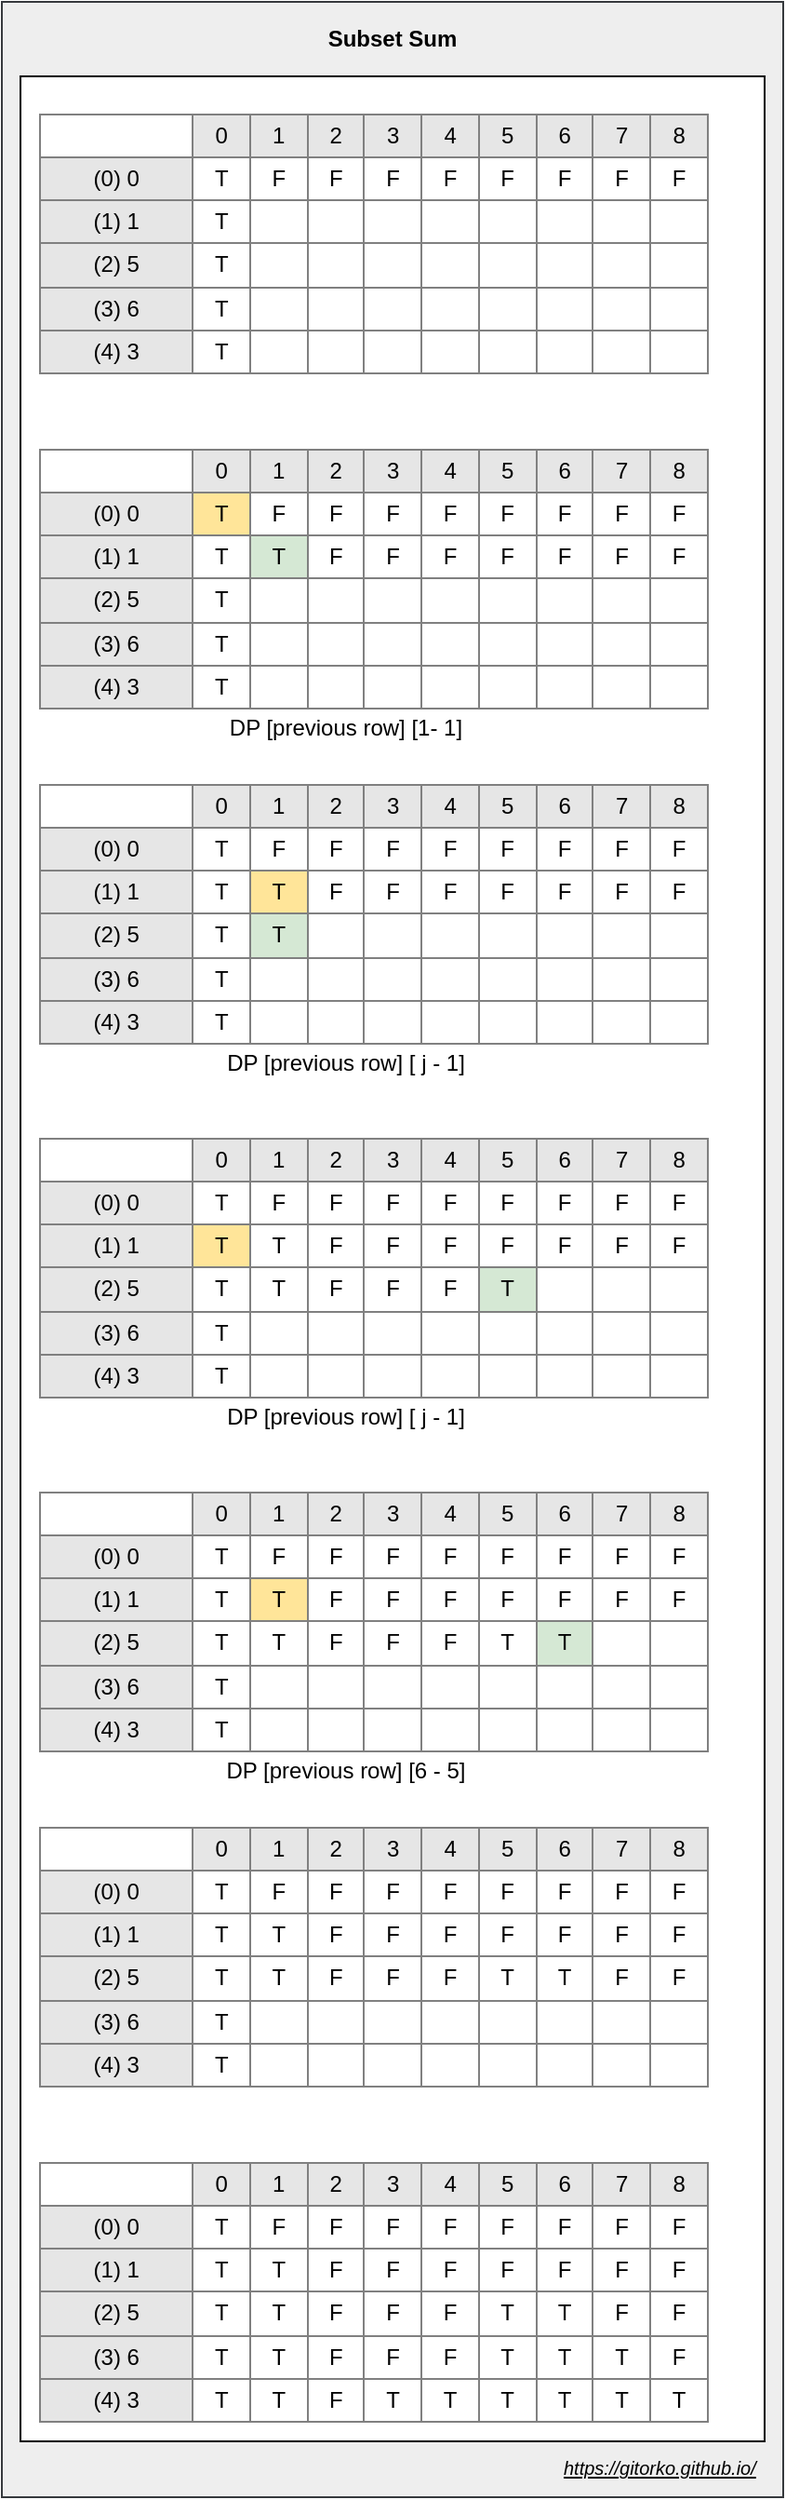 <mxfile version="12.6.5" type="device"><diagram id="l_gKkpV8gHAn2WTWgXcG" name="Page-1"><mxGraphModel dx="632" dy="1687" grid="1" gridSize="10" guides="1" tooltips="1" connect="1" arrows="1" fold="1" page="1" pageScale="1" pageWidth="500" pageHeight="1200" math="0" shadow="0"><root><mxCell id="0"/><mxCell id="1" parent="0"/><mxCell id="32xTqW1vsjAAkimX4aer-8" value="" style="rounded=0;whiteSpace=wrap;html=1;fillColor=#eeeeee;strokeColor=#36393d;" vertex="1" parent="1"><mxGeometry x="20" y="-20" width="420" height="1340" as="geometry"/></mxCell><mxCell id="32xTqW1vsjAAkimX4aer-7" value="" style="rounded=0;whiteSpace=wrap;html=1;" vertex="1" parent="1"><mxGeometry x="30" y="20" width="400" height="1270" as="geometry"/></mxCell><mxCell id="OYWhIVPoLaPDVIx-nMd9-1" value="&lt;table border=&quot;1&quot; width=&quot;100%&quot; style=&quot;width: 100% ; height: 100% ; border-collapse: collapse&quot;&gt;&lt;tbody&gt;&lt;tr&gt;&lt;td align=&quot;center&quot;&gt;&lt;br&gt;&lt;/td&gt;&lt;td align=&quot;center&quot; style=&quot;background-color: rgb(230 , 230 , 230)&quot;&gt;0&lt;/td&gt;&lt;td align=&quot;center&quot; style=&quot;background-color: rgb(230 , 230 , 230)&quot;&gt;1&lt;/td&gt;&lt;td style=&quot;text-align: center ; background-color: rgb(230 , 230 , 230)&quot;&gt;2&lt;/td&gt;&lt;td style=&quot;text-align: center ; background-color: rgb(230 , 230 , 230)&quot;&gt;3&lt;/td&gt;&lt;td style=&quot;text-align: center ; background-color: rgb(230 , 230 , 230)&quot;&gt;4&lt;/td&gt;&lt;td style=&quot;text-align: center ; background-color: rgb(230 , 230 , 230)&quot;&gt;5&lt;/td&gt;&lt;td style=&quot;text-align: center ; background-color: rgb(230 , 230 , 230)&quot;&gt;6&lt;/td&gt;&lt;td style=&quot;text-align: center ; background-color: rgb(230 , 230 , 230)&quot;&gt;7&lt;/td&gt;&lt;td style=&quot;text-align: center ; background-color: rgb(230 , 230 , 230)&quot;&gt;8&lt;/td&gt;&lt;/tr&gt;&lt;tr&gt;&lt;td style=&quot;text-align: center ; background-color: rgb(230 , 230 , 230)&quot;&gt;(0) 0&lt;/td&gt;&lt;td align=&quot;center&quot;&gt;T&lt;/td&gt;&lt;td align=&quot;center&quot;&gt;F&lt;/td&gt;&lt;td style=&quot;text-align: center&quot;&gt;F&lt;/td&gt;&lt;td style=&quot;text-align: center&quot;&gt;F&lt;/td&gt;&lt;td style=&quot;text-align: center&quot;&gt;F&lt;/td&gt;&lt;td style=&quot;text-align: center&quot;&gt;F&lt;/td&gt;&lt;td style=&quot;text-align: center&quot;&gt;F&lt;/td&gt;&lt;td style=&quot;text-align: center&quot;&gt;F&lt;/td&gt;&lt;td style=&quot;text-align: center&quot;&gt;F&lt;/td&gt;&lt;/tr&gt;&lt;tr&gt;&lt;td align=&quot;center&quot; style=&quot;background-color: rgb(230 , 230 , 230)&quot;&gt;(1) 1&lt;/td&gt;&lt;td align=&quot;center&quot;&gt;T&lt;/td&gt;&lt;td align=&quot;center&quot;&gt;&lt;br&gt;&lt;/td&gt;&lt;td&gt;&lt;br&gt;&lt;/td&gt;&lt;td&gt;&lt;br&gt;&lt;/td&gt;&lt;td&gt;&lt;br&gt;&lt;/td&gt;&lt;td&gt;&lt;br&gt;&lt;/td&gt;&lt;td&gt;&lt;br&gt;&lt;/td&gt;&lt;td&gt;&lt;br&gt;&lt;/td&gt;&lt;td&gt;&lt;br&gt;&lt;/td&gt;&lt;/tr&gt;&lt;tr&gt;&lt;td style=&quot;text-align: center ; background-color: rgb(230 , 230 , 230)&quot;&gt;(2) 5&lt;/td&gt;&lt;td style=&quot;text-align: center&quot;&gt;T&lt;/td&gt;&lt;td&gt;&lt;br&gt;&lt;/td&gt;&lt;td&gt;&lt;br&gt;&lt;/td&gt;&lt;td&gt;&lt;br&gt;&lt;/td&gt;&lt;td&gt;&lt;br&gt;&lt;/td&gt;&lt;td&gt;&lt;br&gt;&lt;/td&gt;&lt;td&gt;&lt;br&gt;&lt;/td&gt;&lt;td&gt;&lt;br&gt;&lt;/td&gt;&lt;td&gt;&lt;br&gt;&lt;/td&gt;&lt;/tr&gt;&lt;tr&gt;&lt;td style=&quot;text-align: center ; background-color: rgb(230 , 230 , 230)&quot;&gt;(3) 6&lt;/td&gt;&lt;td style=&quot;text-align: center&quot;&gt;T&lt;/td&gt;&lt;td&gt;&lt;br&gt;&lt;/td&gt;&lt;td&gt;&lt;br&gt;&lt;/td&gt;&lt;td&gt;&lt;br&gt;&lt;/td&gt;&lt;td&gt;&lt;br&gt;&lt;/td&gt;&lt;td&gt;&lt;br&gt;&lt;/td&gt;&lt;td&gt;&lt;br&gt;&lt;/td&gt;&lt;td&gt;&lt;br&gt;&lt;/td&gt;&lt;td&gt;&lt;br&gt;&lt;/td&gt;&lt;/tr&gt;&lt;tr&gt;&lt;td style=&quot;text-align: center ; background-color: rgb(230 , 230 , 230)&quot;&gt;(4) 3&lt;/td&gt;&lt;td style=&quot;text-align: center&quot;&gt;T&lt;/td&gt;&lt;td&gt;&lt;br&gt;&lt;/td&gt;&lt;td&gt;&lt;br&gt;&lt;/td&gt;&lt;td&gt;&lt;br&gt;&lt;/td&gt;&lt;td&gt;&lt;br&gt;&lt;/td&gt;&lt;td&gt;&lt;br&gt;&lt;/td&gt;&lt;td&gt;&lt;br&gt;&lt;/td&gt;&lt;td&gt;&lt;br&gt;&lt;/td&gt;&lt;td&gt;&lt;br&gt;&lt;/td&gt;&lt;/tr&gt;&lt;/tbody&gt;&lt;/table&gt;" style="text;html=1;strokeColor=none;fillColor=none;overflow=fill;" parent="1" vertex="1"><mxGeometry x="40" y="40" width="360" height="140" as="geometry"/></mxCell><mxCell id="32xTqW1vsjAAkimX4aer-1" value="&lt;table border=&quot;1&quot; width=&quot;100%&quot; style=&quot;width: 100% ; height: 100% ; border-collapse: collapse&quot;&gt;&lt;tbody&gt;&lt;tr&gt;&lt;td align=&quot;center&quot;&gt;&lt;br&gt;&lt;/td&gt;&lt;td align=&quot;center&quot; style=&quot;background-color: rgb(230 , 230 , 230)&quot;&gt;0&lt;/td&gt;&lt;td align=&quot;center&quot; style=&quot;background-color: rgb(230 , 230 , 230)&quot;&gt;1&lt;/td&gt;&lt;td style=&quot;text-align: center ; background-color: rgb(230 , 230 , 230)&quot;&gt;2&lt;/td&gt;&lt;td style=&quot;text-align: center ; background-color: rgb(230 , 230 , 230)&quot;&gt;3&lt;/td&gt;&lt;td style=&quot;text-align: center ; background-color: rgb(230 , 230 , 230)&quot;&gt;4&lt;/td&gt;&lt;td style=&quot;text-align: center ; background-color: rgb(230 , 230 , 230)&quot;&gt;5&lt;/td&gt;&lt;td style=&quot;text-align: center ; background-color: rgb(230 , 230 , 230)&quot;&gt;6&lt;/td&gt;&lt;td style=&quot;text-align: center ; background-color: rgb(230 , 230 , 230)&quot;&gt;7&lt;/td&gt;&lt;td style=&quot;text-align: center ; background-color: rgb(230 , 230 , 230)&quot;&gt;8&lt;/td&gt;&lt;/tr&gt;&lt;tr&gt;&lt;td style=&quot;text-align: center ; background-color: rgb(230 , 230 , 230)&quot;&gt;(0) 0&lt;/td&gt;&lt;td align=&quot;center&quot; style=&quot;background-color: rgb(255 , 229 , 153)&quot;&gt;T&lt;/td&gt;&lt;td align=&quot;center&quot;&gt;F&lt;/td&gt;&lt;td style=&quot;text-align: center&quot;&gt;F&lt;/td&gt;&lt;td style=&quot;text-align: center&quot;&gt;F&lt;/td&gt;&lt;td style=&quot;text-align: center&quot;&gt;F&lt;/td&gt;&lt;td style=&quot;text-align: center&quot;&gt;F&lt;/td&gt;&lt;td style=&quot;text-align: center&quot;&gt;F&lt;/td&gt;&lt;td style=&quot;text-align: center&quot;&gt;F&lt;/td&gt;&lt;td style=&quot;text-align: center&quot;&gt;F&lt;/td&gt;&lt;/tr&gt;&lt;tr&gt;&lt;td align=&quot;center&quot; style=&quot;background-color: rgb(230 , 230 , 230)&quot;&gt;(1) 1&lt;/td&gt;&lt;td align=&quot;center&quot;&gt;T&lt;/td&gt;&lt;td align=&quot;center&quot; style=&quot;background-color: rgb(213 , 232 , 212)&quot;&gt;T&lt;/td&gt;&lt;td style=&quot;text-align: center&quot;&gt;F&lt;/td&gt;&lt;td style=&quot;text-align: center&quot;&gt;F&lt;/td&gt;&lt;td style=&quot;text-align: center&quot;&gt;F&lt;/td&gt;&lt;td style=&quot;text-align: center&quot;&gt;F&lt;/td&gt;&lt;td style=&quot;text-align: center&quot;&gt;F&lt;/td&gt;&lt;td style=&quot;text-align: center&quot;&gt;F&lt;/td&gt;&lt;td style=&quot;text-align: center&quot;&gt;F&lt;/td&gt;&lt;/tr&gt;&lt;tr&gt;&lt;td style=&quot;text-align: center ; background-color: rgb(230 , 230 , 230)&quot;&gt;(2) 5&lt;/td&gt;&lt;td style=&quot;text-align: center&quot;&gt;T&lt;/td&gt;&lt;td&gt;&lt;br&gt;&lt;/td&gt;&lt;td&gt;&lt;br&gt;&lt;/td&gt;&lt;td&gt;&lt;br&gt;&lt;/td&gt;&lt;td&gt;&lt;br&gt;&lt;/td&gt;&lt;td&gt;&lt;br&gt;&lt;/td&gt;&lt;td&gt;&lt;br&gt;&lt;/td&gt;&lt;td&gt;&lt;br&gt;&lt;/td&gt;&lt;td&gt;&lt;br&gt;&lt;/td&gt;&lt;/tr&gt;&lt;tr&gt;&lt;td style=&quot;text-align: center ; background-color: rgb(230 , 230 , 230)&quot;&gt;(3) 6&lt;/td&gt;&lt;td style=&quot;text-align: center&quot;&gt;T&lt;/td&gt;&lt;td&gt;&lt;br&gt;&lt;/td&gt;&lt;td&gt;&lt;br&gt;&lt;/td&gt;&lt;td&gt;&lt;br&gt;&lt;/td&gt;&lt;td&gt;&lt;br&gt;&lt;/td&gt;&lt;td&gt;&lt;br&gt;&lt;/td&gt;&lt;td&gt;&lt;br&gt;&lt;/td&gt;&lt;td&gt;&lt;br&gt;&lt;/td&gt;&lt;td&gt;&lt;br&gt;&lt;/td&gt;&lt;/tr&gt;&lt;tr&gt;&lt;td style=&quot;text-align: center ; background-color: rgb(230 , 230 , 230)&quot;&gt;(4) 3&lt;/td&gt;&lt;td style=&quot;text-align: center&quot;&gt;T&lt;/td&gt;&lt;td&gt;&lt;br&gt;&lt;/td&gt;&lt;td&gt;&lt;br&gt;&lt;/td&gt;&lt;td&gt;&lt;br&gt;&lt;/td&gt;&lt;td&gt;&lt;br&gt;&lt;/td&gt;&lt;td&gt;&lt;br&gt;&lt;/td&gt;&lt;td&gt;&lt;br&gt;&lt;/td&gt;&lt;td&gt;&lt;br&gt;&lt;/td&gt;&lt;td&gt;&lt;br&gt;&lt;/td&gt;&lt;/tr&gt;&lt;/tbody&gt;&lt;/table&gt;" style="text;html=1;strokeColor=none;fillColor=none;overflow=fill;" vertex="1" parent="1"><mxGeometry x="40" y="220" width="360" height="140" as="geometry"/></mxCell><mxCell id="32xTqW1vsjAAkimX4aer-2" value="&lt;table border=&quot;1&quot; width=&quot;100%&quot; style=&quot;width: 100% ; height: 100% ; border-collapse: collapse&quot;&gt;&lt;tbody&gt;&lt;tr&gt;&lt;td align=&quot;center&quot;&gt;&lt;br&gt;&lt;/td&gt;&lt;td align=&quot;center&quot; style=&quot;background-color: rgb(230 , 230 , 230)&quot;&gt;0&lt;/td&gt;&lt;td align=&quot;center&quot; style=&quot;background-color: rgb(230 , 230 , 230)&quot;&gt;1&lt;/td&gt;&lt;td style=&quot;text-align: center ; background-color: rgb(230 , 230 , 230)&quot;&gt;2&lt;/td&gt;&lt;td style=&quot;text-align: center ; background-color: rgb(230 , 230 , 230)&quot;&gt;3&lt;/td&gt;&lt;td style=&quot;text-align: center ; background-color: rgb(230 , 230 , 230)&quot;&gt;4&lt;/td&gt;&lt;td style=&quot;text-align: center ; background-color: rgb(230 , 230 , 230)&quot;&gt;5&lt;/td&gt;&lt;td style=&quot;text-align: center ; background-color: rgb(230 , 230 , 230)&quot;&gt;6&lt;/td&gt;&lt;td style=&quot;text-align: center ; background-color: rgb(230 , 230 , 230)&quot;&gt;7&lt;/td&gt;&lt;td style=&quot;text-align: center ; background-color: rgb(230 , 230 , 230)&quot;&gt;8&lt;/td&gt;&lt;/tr&gt;&lt;tr&gt;&lt;td style=&quot;text-align: center ; background-color: rgb(230 , 230 , 230)&quot;&gt;(0) 0&lt;/td&gt;&lt;td align=&quot;center&quot;&gt;T&lt;/td&gt;&lt;td align=&quot;center&quot;&gt;F&lt;/td&gt;&lt;td style=&quot;text-align: center&quot;&gt;F&lt;/td&gt;&lt;td style=&quot;text-align: center&quot;&gt;F&lt;/td&gt;&lt;td style=&quot;text-align: center&quot;&gt;F&lt;/td&gt;&lt;td style=&quot;text-align: center&quot;&gt;F&lt;/td&gt;&lt;td style=&quot;text-align: center&quot;&gt;F&lt;/td&gt;&lt;td style=&quot;text-align: center&quot;&gt;F&lt;/td&gt;&lt;td style=&quot;text-align: center&quot;&gt;F&lt;/td&gt;&lt;/tr&gt;&lt;tr&gt;&lt;td align=&quot;center&quot; style=&quot;background-color: rgb(230 , 230 , 230)&quot;&gt;(1) 1&lt;/td&gt;&lt;td align=&quot;center&quot;&gt;T&lt;/td&gt;&lt;td align=&quot;center&quot; style=&quot;background-color: rgb(255 , 229 , 153)&quot;&gt;T&lt;/td&gt;&lt;td style=&quot;text-align: center&quot;&gt;F&lt;/td&gt;&lt;td style=&quot;text-align: center&quot;&gt;F&lt;/td&gt;&lt;td style=&quot;text-align: center&quot;&gt;F&lt;/td&gt;&lt;td style=&quot;text-align: center&quot;&gt;F&lt;/td&gt;&lt;td style=&quot;text-align: center&quot;&gt;F&lt;/td&gt;&lt;td style=&quot;text-align: center&quot;&gt;F&lt;/td&gt;&lt;td style=&quot;text-align: center&quot;&gt;F&lt;/td&gt;&lt;/tr&gt;&lt;tr&gt;&lt;td style=&quot;text-align: center ; background-color: rgb(230 , 230 , 230)&quot;&gt;(2) 5&lt;/td&gt;&lt;td style=&quot;text-align: center&quot;&gt;T&lt;/td&gt;&lt;td style=&quot;text-align: center ; background-color: rgb(213 , 232 , 212)&quot;&gt;T&lt;/td&gt;&lt;td&gt;&lt;br&gt;&lt;/td&gt;&lt;td&gt;&lt;br&gt;&lt;/td&gt;&lt;td&gt;&lt;br&gt;&lt;/td&gt;&lt;td&gt;&lt;br&gt;&lt;/td&gt;&lt;td&gt;&lt;br&gt;&lt;/td&gt;&lt;td&gt;&lt;br&gt;&lt;/td&gt;&lt;td&gt;&lt;br&gt;&lt;/td&gt;&lt;/tr&gt;&lt;tr&gt;&lt;td style=&quot;text-align: center ; background-color: rgb(230 , 230 , 230)&quot;&gt;(3) 6&lt;/td&gt;&lt;td style=&quot;text-align: center&quot;&gt;T&lt;/td&gt;&lt;td&gt;&lt;br&gt;&lt;/td&gt;&lt;td&gt;&lt;br&gt;&lt;/td&gt;&lt;td&gt;&lt;br&gt;&lt;/td&gt;&lt;td&gt;&lt;br&gt;&lt;/td&gt;&lt;td&gt;&lt;br&gt;&lt;/td&gt;&lt;td&gt;&lt;br&gt;&lt;/td&gt;&lt;td&gt;&lt;br&gt;&lt;/td&gt;&lt;td&gt;&lt;br&gt;&lt;/td&gt;&lt;/tr&gt;&lt;tr&gt;&lt;td style=&quot;text-align: center ; background-color: rgb(230 , 230 , 230)&quot;&gt;(4) 3&lt;/td&gt;&lt;td style=&quot;text-align: center&quot;&gt;T&lt;/td&gt;&lt;td&gt;&lt;br&gt;&lt;/td&gt;&lt;td&gt;&lt;br&gt;&lt;/td&gt;&lt;td&gt;&lt;br&gt;&lt;/td&gt;&lt;td&gt;&lt;br&gt;&lt;/td&gt;&lt;td&gt;&lt;br&gt;&lt;/td&gt;&lt;td&gt;&lt;br&gt;&lt;/td&gt;&lt;td&gt;&lt;br&gt;&lt;/td&gt;&lt;td&gt;&lt;br&gt;&lt;/td&gt;&lt;/tr&gt;&lt;/tbody&gt;&lt;/table&gt;" style="text;html=1;strokeColor=none;fillColor=none;overflow=fill;" vertex="1" parent="1"><mxGeometry x="40" y="400" width="360" height="140" as="geometry"/></mxCell><mxCell id="32xTqW1vsjAAkimX4aer-3" value="&lt;table border=&quot;1&quot; width=&quot;100%&quot; style=&quot;width: 100% ; height: 100% ; border-collapse: collapse&quot;&gt;&lt;tbody&gt;&lt;tr&gt;&lt;td align=&quot;center&quot;&gt;&lt;br&gt;&lt;/td&gt;&lt;td align=&quot;center&quot; style=&quot;background-color: rgb(230 , 230 , 230)&quot;&gt;0&lt;/td&gt;&lt;td align=&quot;center&quot; style=&quot;background-color: rgb(230 , 230 , 230)&quot;&gt;1&lt;/td&gt;&lt;td style=&quot;text-align: center ; background-color: rgb(230 , 230 , 230)&quot;&gt;2&lt;/td&gt;&lt;td style=&quot;text-align: center ; background-color: rgb(230 , 230 , 230)&quot;&gt;3&lt;/td&gt;&lt;td style=&quot;text-align: center ; background-color: rgb(230 , 230 , 230)&quot;&gt;4&lt;/td&gt;&lt;td style=&quot;text-align: center ; background-color: rgb(230 , 230 , 230)&quot;&gt;5&lt;/td&gt;&lt;td style=&quot;text-align: center ; background-color: rgb(230 , 230 , 230)&quot;&gt;6&lt;/td&gt;&lt;td style=&quot;text-align: center ; background-color: rgb(230 , 230 , 230)&quot;&gt;7&lt;/td&gt;&lt;td style=&quot;text-align: center ; background-color: rgb(230 , 230 , 230)&quot;&gt;8&lt;/td&gt;&lt;/tr&gt;&lt;tr&gt;&lt;td style=&quot;text-align: center ; background-color: rgb(230 , 230 , 230)&quot;&gt;(0) 0&lt;/td&gt;&lt;td align=&quot;center&quot;&gt;T&lt;/td&gt;&lt;td align=&quot;center&quot;&gt;F&lt;/td&gt;&lt;td style=&quot;text-align: center&quot;&gt;F&lt;/td&gt;&lt;td style=&quot;text-align: center&quot;&gt;F&lt;/td&gt;&lt;td style=&quot;text-align: center&quot;&gt;F&lt;/td&gt;&lt;td style=&quot;text-align: center&quot;&gt;F&lt;/td&gt;&lt;td style=&quot;text-align: center&quot;&gt;F&lt;/td&gt;&lt;td style=&quot;text-align: center&quot;&gt;F&lt;/td&gt;&lt;td style=&quot;text-align: center&quot;&gt;F&lt;/td&gt;&lt;/tr&gt;&lt;tr&gt;&lt;td align=&quot;center&quot; style=&quot;background-color: rgb(230 , 230 , 230)&quot;&gt;(1) 1&lt;/td&gt;&lt;td align=&quot;center&quot; style=&quot;background-color: rgb(255 , 229 , 153)&quot;&gt;T&lt;/td&gt;&lt;td align=&quot;center&quot;&gt;T&lt;/td&gt;&lt;td style=&quot;text-align: center&quot;&gt;F&lt;/td&gt;&lt;td style=&quot;text-align: center&quot;&gt;F&lt;/td&gt;&lt;td style=&quot;text-align: center&quot;&gt;F&lt;/td&gt;&lt;td style=&quot;text-align: center&quot;&gt;F&lt;/td&gt;&lt;td style=&quot;text-align: center&quot;&gt;F&lt;/td&gt;&lt;td style=&quot;text-align: center&quot;&gt;F&lt;/td&gt;&lt;td style=&quot;text-align: center&quot;&gt;F&lt;/td&gt;&lt;/tr&gt;&lt;tr&gt;&lt;td style=&quot;text-align: center ; background-color: rgb(230 , 230 , 230)&quot;&gt;(2) 5&lt;/td&gt;&lt;td style=&quot;text-align: center&quot;&gt;T&lt;/td&gt;&lt;td style=&quot;text-align: center&quot;&gt;T&lt;/td&gt;&lt;td style=&quot;text-align: center&quot;&gt;F&lt;/td&gt;&lt;td style=&quot;text-align: center&quot;&gt;F&lt;/td&gt;&lt;td style=&quot;text-align: center&quot;&gt;F&lt;/td&gt;&lt;td style=&quot;text-align: center ; background-color: rgb(213 , 232 , 212)&quot;&gt;T&lt;/td&gt;&lt;td&gt;&lt;br&gt;&lt;/td&gt;&lt;td&gt;&lt;br&gt;&lt;/td&gt;&lt;td&gt;&lt;br&gt;&lt;/td&gt;&lt;/tr&gt;&lt;tr&gt;&lt;td style=&quot;text-align: center ; background-color: rgb(230 , 230 , 230)&quot;&gt;(3) 6&lt;/td&gt;&lt;td style=&quot;text-align: center&quot;&gt;T&lt;/td&gt;&lt;td&gt;&lt;br&gt;&lt;/td&gt;&lt;td&gt;&lt;br&gt;&lt;/td&gt;&lt;td&gt;&lt;br&gt;&lt;/td&gt;&lt;td&gt;&lt;br&gt;&lt;/td&gt;&lt;td&gt;&lt;br&gt;&lt;/td&gt;&lt;td&gt;&lt;br&gt;&lt;/td&gt;&lt;td&gt;&lt;br&gt;&lt;/td&gt;&lt;td&gt;&lt;br&gt;&lt;/td&gt;&lt;/tr&gt;&lt;tr&gt;&lt;td style=&quot;text-align: center ; background-color: rgb(230 , 230 , 230)&quot;&gt;(4) 3&lt;/td&gt;&lt;td style=&quot;text-align: center&quot;&gt;T&lt;/td&gt;&lt;td&gt;&lt;br&gt;&lt;/td&gt;&lt;td&gt;&lt;br&gt;&lt;/td&gt;&lt;td&gt;&lt;br&gt;&lt;/td&gt;&lt;td&gt;&lt;br&gt;&lt;/td&gt;&lt;td&gt;&lt;br&gt;&lt;/td&gt;&lt;td&gt;&lt;br&gt;&lt;/td&gt;&lt;td&gt;&lt;br&gt;&lt;/td&gt;&lt;td&gt;&lt;br&gt;&lt;/td&gt;&lt;/tr&gt;&lt;/tbody&gt;&lt;/table&gt;" style="text;html=1;strokeColor=none;fillColor=none;overflow=fill;" vertex="1" parent="1"><mxGeometry x="40" y="590" width="360" height="140" as="geometry"/></mxCell><mxCell id="32xTqW1vsjAAkimX4aer-4" value="&lt;table border=&quot;1&quot; width=&quot;100%&quot; style=&quot;width: 100% ; height: 100% ; border-collapse: collapse&quot;&gt;&lt;tbody&gt;&lt;tr&gt;&lt;td align=&quot;center&quot;&gt;&lt;br&gt;&lt;/td&gt;&lt;td align=&quot;center&quot; style=&quot;background-color: rgb(230 , 230 , 230)&quot;&gt;0&lt;/td&gt;&lt;td align=&quot;center&quot; style=&quot;background-color: rgb(230 , 230 , 230)&quot;&gt;1&lt;/td&gt;&lt;td style=&quot;text-align: center ; background-color: rgb(230 , 230 , 230)&quot;&gt;2&lt;/td&gt;&lt;td style=&quot;text-align: center ; background-color: rgb(230 , 230 , 230)&quot;&gt;3&lt;/td&gt;&lt;td style=&quot;text-align: center ; background-color: rgb(230 , 230 , 230)&quot;&gt;4&lt;/td&gt;&lt;td style=&quot;text-align: center ; background-color: rgb(230 , 230 , 230)&quot;&gt;5&lt;/td&gt;&lt;td style=&quot;text-align: center ; background-color: rgb(230 , 230 , 230)&quot;&gt;6&lt;/td&gt;&lt;td style=&quot;text-align: center ; background-color: rgb(230 , 230 , 230)&quot;&gt;7&lt;/td&gt;&lt;td style=&quot;text-align: center ; background-color: rgb(230 , 230 , 230)&quot;&gt;8&lt;/td&gt;&lt;/tr&gt;&lt;tr&gt;&lt;td style=&quot;text-align: center ; background-color: rgb(230 , 230 , 230)&quot;&gt;(0) 0&lt;/td&gt;&lt;td align=&quot;center&quot;&gt;T&lt;/td&gt;&lt;td align=&quot;center&quot;&gt;F&lt;/td&gt;&lt;td style=&quot;text-align: center&quot;&gt;F&lt;/td&gt;&lt;td style=&quot;text-align: center&quot;&gt;F&lt;/td&gt;&lt;td style=&quot;text-align: center&quot;&gt;F&lt;/td&gt;&lt;td style=&quot;text-align: center&quot;&gt;F&lt;/td&gt;&lt;td style=&quot;text-align: center&quot;&gt;F&lt;/td&gt;&lt;td style=&quot;text-align: center&quot;&gt;F&lt;/td&gt;&lt;td style=&quot;text-align: center&quot;&gt;F&lt;/td&gt;&lt;/tr&gt;&lt;tr&gt;&lt;td align=&quot;center&quot; style=&quot;background-color: rgb(230 , 230 , 230)&quot;&gt;(1) 1&lt;/td&gt;&lt;td align=&quot;center&quot;&gt;T&lt;/td&gt;&lt;td align=&quot;center&quot; style=&quot;background-color: rgb(255 , 229 , 153)&quot;&gt;T&lt;/td&gt;&lt;td style=&quot;text-align: center&quot;&gt;F&lt;/td&gt;&lt;td style=&quot;text-align: center&quot;&gt;F&lt;/td&gt;&lt;td style=&quot;text-align: center&quot;&gt;F&lt;/td&gt;&lt;td style=&quot;text-align: center&quot;&gt;F&lt;/td&gt;&lt;td style=&quot;text-align: center&quot;&gt;F&lt;/td&gt;&lt;td style=&quot;text-align: center&quot;&gt;F&lt;/td&gt;&lt;td style=&quot;text-align: center&quot;&gt;F&lt;/td&gt;&lt;/tr&gt;&lt;tr&gt;&lt;td style=&quot;text-align: center ; background-color: rgb(230 , 230 , 230)&quot;&gt;(2) 5&lt;/td&gt;&lt;td style=&quot;text-align: center&quot;&gt;T&lt;/td&gt;&lt;td style=&quot;text-align: center&quot;&gt;T&lt;/td&gt;&lt;td style=&quot;text-align: center&quot;&gt;F&lt;/td&gt;&lt;td style=&quot;text-align: center&quot;&gt;F&lt;/td&gt;&lt;td style=&quot;text-align: center&quot;&gt;F&lt;/td&gt;&lt;td style=&quot;text-align: center&quot;&gt;T&lt;/td&gt;&lt;td style=&quot;text-align: center ; background-color: rgb(213 , 232 , 212)&quot;&gt;T&lt;/td&gt;&lt;td&gt;&lt;br&gt;&lt;/td&gt;&lt;td&gt;&lt;br&gt;&lt;/td&gt;&lt;/tr&gt;&lt;tr&gt;&lt;td style=&quot;text-align: center ; background-color: rgb(230 , 230 , 230)&quot;&gt;(3) 6&lt;/td&gt;&lt;td style=&quot;text-align: center&quot;&gt;T&lt;/td&gt;&lt;td&gt;&lt;br&gt;&lt;/td&gt;&lt;td&gt;&lt;br&gt;&lt;/td&gt;&lt;td&gt;&lt;br&gt;&lt;/td&gt;&lt;td&gt;&lt;br&gt;&lt;/td&gt;&lt;td&gt;&lt;br&gt;&lt;/td&gt;&lt;td&gt;&lt;br&gt;&lt;/td&gt;&lt;td&gt;&lt;br&gt;&lt;/td&gt;&lt;td&gt;&lt;br&gt;&lt;/td&gt;&lt;/tr&gt;&lt;tr&gt;&lt;td style=&quot;text-align: center ; background-color: rgb(230 , 230 , 230)&quot;&gt;(4) 3&lt;/td&gt;&lt;td style=&quot;text-align: center&quot;&gt;T&lt;/td&gt;&lt;td&gt;&lt;br&gt;&lt;/td&gt;&lt;td&gt;&lt;br&gt;&lt;/td&gt;&lt;td&gt;&lt;br&gt;&lt;/td&gt;&lt;td&gt;&lt;br&gt;&lt;/td&gt;&lt;td&gt;&lt;br&gt;&lt;/td&gt;&lt;td&gt;&lt;br&gt;&lt;/td&gt;&lt;td&gt;&lt;br&gt;&lt;/td&gt;&lt;td&gt;&lt;br&gt;&lt;/td&gt;&lt;/tr&gt;&lt;/tbody&gt;&lt;/table&gt;" style="text;html=1;strokeColor=none;fillColor=none;overflow=fill;" vertex="1" parent="1"><mxGeometry x="40" y="780" width="360" height="140" as="geometry"/></mxCell><mxCell id="32xTqW1vsjAAkimX4aer-5" value="&lt;table border=&quot;1&quot; width=&quot;100%&quot; style=&quot;width: 100% ; height: 100% ; border-collapse: collapse&quot;&gt;&lt;tbody&gt;&lt;tr&gt;&lt;td align=&quot;center&quot;&gt;&lt;br&gt;&lt;/td&gt;&lt;td align=&quot;center&quot; style=&quot;background-color: rgb(230 , 230 , 230)&quot;&gt;0&lt;/td&gt;&lt;td align=&quot;center&quot; style=&quot;background-color: rgb(230 , 230 , 230)&quot;&gt;1&lt;/td&gt;&lt;td style=&quot;text-align: center ; background-color: rgb(230 , 230 , 230)&quot;&gt;2&lt;/td&gt;&lt;td style=&quot;text-align: center ; background-color: rgb(230 , 230 , 230)&quot;&gt;3&lt;/td&gt;&lt;td style=&quot;text-align: center ; background-color: rgb(230 , 230 , 230)&quot;&gt;4&lt;/td&gt;&lt;td style=&quot;text-align: center ; background-color: rgb(230 , 230 , 230)&quot;&gt;5&lt;/td&gt;&lt;td style=&quot;text-align: center ; background-color: rgb(230 , 230 , 230)&quot;&gt;6&lt;/td&gt;&lt;td style=&quot;text-align: center ; background-color: rgb(230 , 230 , 230)&quot;&gt;7&lt;/td&gt;&lt;td style=&quot;text-align: center ; background-color: rgb(230 , 230 , 230)&quot;&gt;8&lt;/td&gt;&lt;/tr&gt;&lt;tr&gt;&lt;td style=&quot;text-align: center ; background-color: rgb(230 , 230 , 230)&quot;&gt;(0) 0&lt;/td&gt;&lt;td align=&quot;center&quot;&gt;T&lt;/td&gt;&lt;td align=&quot;center&quot;&gt;F&lt;/td&gt;&lt;td style=&quot;text-align: center&quot;&gt;F&lt;/td&gt;&lt;td style=&quot;text-align: center&quot;&gt;F&lt;/td&gt;&lt;td style=&quot;text-align: center&quot;&gt;F&lt;/td&gt;&lt;td style=&quot;text-align: center&quot;&gt;F&lt;/td&gt;&lt;td style=&quot;text-align: center&quot;&gt;F&lt;/td&gt;&lt;td style=&quot;text-align: center&quot;&gt;F&lt;/td&gt;&lt;td style=&quot;text-align: center&quot;&gt;F&lt;/td&gt;&lt;/tr&gt;&lt;tr&gt;&lt;td align=&quot;center&quot; style=&quot;background-color: rgb(230 , 230 , 230)&quot;&gt;(1) 1&lt;/td&gt;&lt;td align=&quot;center&quot;&gt;T&lt;/td&gt;&lt;td align=&quot;center&quot;&gt;T&lt;/td&gt;&lt;td style=&quot;text-align: center&quot;&gt;F&lt;/td&gt;&lt;td style=&quot;text-align: center&quot;&gt;F&lt;/td&gt;&lt;td style=&quot;text-align: center&quot;&gt;F&lt;/td&gt;&lt;td style=&quot;text-align: center&quot;&gt;F&lt;/td&gt;&lt;td style=&quot;text-align: center&quot;&gt;F&lt;/td&gt;&lt;td style=&quot;text-align: center&quot;&gt;F&lt;/td&gt;&lt;td style=&quot;text-align: center&quot;&gt;F&lt;/td&gt;&lt;/tr&gt;&lt;tr&gt;&lt;td style=&quot;text-align: center ; background-color: rgb(230 , 230 , 230)&quot;&gt;(2) 5&lt;/td&gt;&lt;td style=&quot;text-align: center&quot;&gt;T&lt;/td&gt;&lt;td style=&quot;text-align: center&quot;&gt;T&lt;/td&gt;&lt;td style=&quot;text-align: center&quot;&gt;F&lt;/td&gt;&lt;td style=&quot;text-align: center&quot;&gt;F&lt;/td&gt;&lt;td style=&quot;text-align: center&quot;&gt;F&lt;/td&gt;&lt;td style=&quot;text-align: center&quot;&gt;T&lt;/td&gt;&lt;td style=&quot;text-align: center&quot;&gt;T&lt;/td&gt;&lt;td style=&quot;text-align: center&quot;&gt;F&lt;/td&gt;&lt;td style=&quot;text-align: center&quot;&gt;F&lt;/td&gt;&lt;/tr&gt;&lt;tr&gt;&lt;td style=&quot;text-align: center ; background-color: rgb(230 , 230 , 230)&quot;&gt;(3) 6&lt;/td&gt;&lt;td style=&quot;text-align: center&quot;&gt;T&lt;/td&gt;&lt;td&gt;&lt;br&gt;&lt;/td&gt;&lt;td&gt;&lt;br&gt;&lt;/td&gt;&lt;td&gt;&lt;br&gt;&lt;/td&gt;&lt;td&gt;&lt;br&gt;&lt;/td&gt;&lt;td&gt;&lt;br&gt;&lt;/td&gt;&lt;td&gt;&lt;br&gt;&lt;/td&gt;&lt;td&gt;&lt;br&gt;&lt;/td&gt;&lt;td&gt;&lt;br&gt;&lt;/td&gt;&lt;/tr&gt;&lt;tr&gt;&lt;td style=&quot;text-align: center ; background-color: rgb(230 , 230 , 230)&quot;&gt;(4) 3&lt;/td&gt;&lt;td style=&quot;text-align: center&quot;&gt;T&lt;/td&gt;&lt;td&gt;&lt;br&gt;&lt;/td&gt;&lt;td&gt;&lt;br&gt;&lt;/td&gt;&lt;td&gt;&lt;br&gt;&lt;/td&gt;&lt;td&gt;&lt;br&gt;&lt;/td&gt;&lt;td&gt;&lt;br&gt;&lt;/td&gt;&lt;td&gt;&lt;br&gt;&lt;/td&gt;&lt;td&gt;&lt;br&gt;&lt;/td&gt;&lt;td&gt;&lt;br&gt;&lt;/td&gt;&lt;/tr&gt;&lt;/tbody&gt;&lt;/table&gt;" style="text;html=1;strokeColor=none;fillColor=none;overflow=fill;" vertex="1" parent="1"><mxGeometry x="40" y="960" width="360" height="140" as="geometry"/></mxCell><mxCell id="32xTqW1vsjAAkimX4aer-6" value="&lt;table border=&quot;1&quot; width=&quot;100%&quot; style=&quot;width: 100% ; height: 100% ; border-collapse: collapse&quot;&gt;&lt;tbody&gt;&lt;tr&gt;&lt;td align=&quot;center&quot;&gt;&lt;br&gt;&lt;/td&gt;&lt;td align=&quot;center&quot; style=&quot;background-color: rgb(230 , 230 , 230)&quot;&gt;0&lt;/td&gt;&lt;td align=&quot;center&quot; style=&quot;background-color: rgb(230 , 230 , 230)&quot;&gt;1&lt;/td&gt;&lt;td style=&quot;text-align: center ; background-color: rgb(230 , 230 , 230)&quot;&gt;2&lt;/td&gt;&lt;td style=&quot;text-align: center ; background-color: rgb(230 , 230 , 230)&quot;&gt;3&lt;/td&gt;&lt;td style=&quot;text-align: center ; background-color: rgb(230 , 230 , 230)&quot;&gt;4&lt;/td&gt;&lt;td style=&quot;text-align: center ; background-color: rgb(230 , 230 , 230)&quot;&gt;5&lt;/td&gt;&lt;td style=&quot;text-align: center ; background-color: rgb(230 , 230 , 230)&quot;&gt;6&lt;/td&gt;&lt;td style=&quot;text-align: center ; background-color: rgb(230 , 230 , 230)&quot;&gt;7&lt;/td&gt;&lt;td style=&quot;text-align: center ; background-color: rgb(230 , 230 , 230)&quot;&gt;8&lt;/td&gt;&lt;/tr&gt;&lt;tr&gt;&lt;td style=&quot;text-align: center ; background-color: rgb(230 , 230 , 230)&quot;&gt;(0) 0&lt;/td&gt;&lt;td align=&quot;center&quot;&gt;T&lt;/td&gt;&lt;td align=&quot;center&quot;&gt;F&lt;/td&gt;&lt;td style=&quot;text-align: center&quot;&gt;F&lt;/td&gt;&lt;td style=&quot;text-align: center&quot;&gt;F&lt;/td&gt;&lt;td style=&quot;text-align: center&quot;&gt;F&lt;/td&gt;&lt;td style=&quot;text-align: center&quot;&gt;F&lt;/td&gt;&lt;td style=&quot;text-align: center&quot;&gt;F&lt;/td&gt;&lt;td style=&quot;text-align: center&quot;&gt;F&lt;/td&gt;&lt;td style=&quot;text-align: center&quot;&gt;F&lt;/td&gt;&lt;/tr&gt;&lt;tr&gt;&lt;td align=&quot;center&quot; style=&quot;background-color: rgb(230 , 230 , 230)&quot;&gt;(1) 1&lt;/td&gt;&lt;td align=&quot;center&quot;&gt;T&lt;/td&gt;&lt;td align=&quot;center&quot;&gt;T&lt;/td&gt;&lt;td style=&quot;text-align: center&quot;&gt;F&lt;/td&gt;&lt;td style=&quot;text-align: center&quot;&gt;F&lt;/td&gt;&lt;td style=&quot;text-align: center&quot;&gt;F&lt;/td&gt;&lt;td style=&quot;text-align: center&quot;&gt;F&lt;/td&gt;&lt;td style=&quot;text-align: center&quot;&gt;F&lt;/td&gt;&lt;td style=&quot;text-align: center&quot;&gt;F&lt;/td&gt;&lt;td style=&quot;text-align: center&quot;&gt;F&lt;/td&gt;&lt;/tr&gt;&lt;tr&gt;&lt;td style=&quot;text-align: center ; background-color: rgb(230 , 230 , 230)&quot;&gt;(2) 5&lt;/td&gt;&lt;td style=&quot;text-align: center&quot;&gt;T&lt;/td&gt;&lt;td style=&quot;text-align: center&quot;&gt;T&lt;/td&gt;&lt;td style=&quot;text-align: center&quot;&gt;F&lt;/td&gt;&lt;td style=&quot;text-align: center&quot;&gt;F&lt;/td&gt;&lt;td style=&quot;text-align: center&quot;&gt;F&lt;/td&gt;&lt;td style=&quot;text-align: center&quot;&gt;T&lt;/td&gt;&lt;td style=&quot;text-align: center&quot;&gt;T&lt;/td&gt;&lt;td style=&quot;text-align: center&quot;&gt;F&lt;/td&gt;&lt;td style=&quot;text-align: center&quot;&gt;F&lt;/td&gt;&lt;/tr&gt;&lt;tr&gt;&lt;td style=&quot;text-align: center ; background-color: rgb(230 , 230 , 230)&quot;&gt;(3) 6&lt;/td&gt;&lt;td style=&quot;text-align: center&quot;&gt;T&lt;/td&gt;&lt;td style=&quot;text-align: center&quot;&gt;T&lt;/td&gt;&lt;td style=&quot;text-align: center&quot;&gt;F&lt;/td&gt;&lt;td style=&quot;text-align: center&quot;&gt;F&lt;/td&gt;&lt;td style=&quot;text-align: center&quot;&gt;F&lt;/td&gt;&lt;td style=&quot;text-align: center&quot;&gt;T&lt;/td&gt;&lt;td style=&quot;text-align: center&quot;&gt;T&lt;/td&gt;&lt;td style=&quot;text-align: center&quot;&gt;T&lt;/td&gt;&lt;td style=&quot;text-align: center&quot;&gt;F&lt;/td&gt;&lt;/tr&gt;&lt;tr&gt;&lt;td style=&quot;text-align: center ; background-color: rgb(230 , 230 , 230)&quot;&gt;(4) 3&lt;/td&gt;&lt;td style=&quot;text-align: center&quot;&gt;T&lt;/td&gt;&lt;td style=&quot;text-align: center&quot;&gt;T&lt;/td&gt;&lt;td style=&quot;text-align: center&quot;&gt;F&lt;/td&gt;&lt;td style=&quot;text-align: center&quot;&gt;T&lt;/td&gt;&lt;td style=&quot;text-align: center&quot;&gt;T&lt;/td&gt;&lt;td style=&quot;text-align: center&quot;&gt;T&lt;/td&gt;&lt;td style=&quot;text-align: center&quot;&gt;T&lt;/td&gt;&lt;td style=&quot;text-align: center&quot;&gt;T&lt;/td&gt;&lt;td style=&quot;text-align: center&quot;&gt;T&lt;/td&gt;&lt;/tr&gt;&lt;/tbody&gt;&lt;/table&gt;" style="text;html=1;strokeColor=none;fillColor=none;overflow=fill;" vertex="1" parent="1"><mxGeometry x="40" y="1140" width="360" height="140" as="geometry"/></mxCell><mxCell id="32xTqW1vsjAAkimX4aer-9" value="Subset Sum" style="text;html=1;strokeColor=none;fillColor=none;align=center;verticalAlign=middle;whiteSpace=wrap;rounded=0;fontStyle=1" vertex="1" parent="1"><mxGeometry x="185" y="-10" width="90" height="20" as="geometry"/></mxCell><UserObject label="&lt;font style=&quot;font-size: 10px&quot;&gt;&lt;i&gt;&lt;u&gt;https://gitorko.github.io/&lt;/u&gt;&lt;/i&gt;&lt;/font&gt;" link="https://gitorko.github.io/" id="32xTqW1vsjAAkimX4aer-10"><mxCell style="text;html=1;" vertex="1" parent="1"><mxGeometry x="320" y="1290" width="110" height="30" as="geometry"/></mxCell></UserObject><mxCell id="32xTqW1vsjAAkimX4aer-11" value="DP [previous row] [1- 1]" style="text;html=1;strokeColor=none;fillColor=none;align=center;verticalAlign=middle;whiteSpace=wrap;rounded=0;" vertex="1" parent="1"><mxGeometry x="130" y="360" width="150" height="20" as="geometry"/></mxCell><mxCell id="32xTqW1vsjAAkimX4aer-12" value="DP [previous row] [ j - 1]" style="text;html=1;strokeColor=none;fillColor=none;align=center;verticalAlign=middle;whiteSpace=wrap;rounded=0;" vertex="1" parent="1"><mxGeometry x="130" y="540" width="150" height="20" as="geometry"/></mxCell><mxCell id="32xTqW1vsjAAkimX4aer-13" value="DP [previous row] [ j - 1]" style="text;html=1;strokeColor=none;fillColor=none;align=center;verticalAlign=middle;whiteSpace=wrap;rounded=0;" vertex="1" parent="1"><mxGeometry x="130" y="730" width="150" height="20" as="geometry"/></mxCell><mxCell id="32xTqW1vsjAAkimX4aer-14" value="DP [previous row] [6 - 5]" style="text;html=1;strokeColor=none;fillColor=none;align=center;verticalAlign=middle;whiteSpace=wrap;rounded=0;" vertex="1" parent="1"><mxGeometry x="130" y="920" width="150" height="20" as="geometry"/></mxCell></root></mxGraphModel></diagram></mxfile>